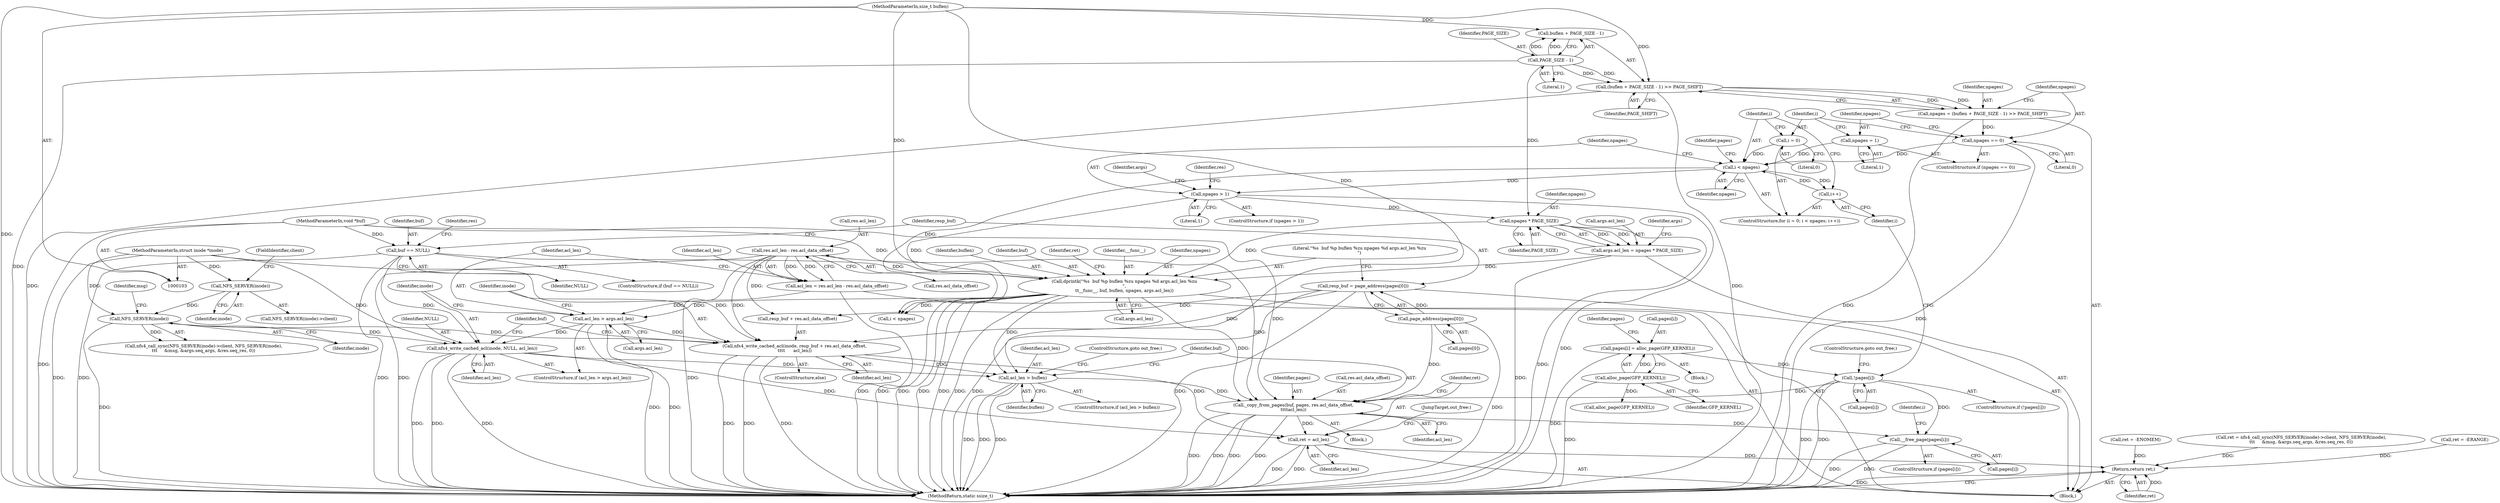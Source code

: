 digraph "0_linux_20e0fa98b751facf9a1101edaefbc19c82616a68@API" {
"1000278" [label="(Call,_copy_from_pages(buf, pages, res.acl_data_offset,\n\t\t\t\tacl_len))"];
"1000206" [label="(Call,dprintk(\"%s  buf %p buflen %zu npages %d args.acl_len %zu\n\",\n\t\t__func__, buf, buflen, npages, args.acl_len))"];
"1000192" [label="(Call,buf == NULL)"];
"1000105" [label="(MethodParameterIn,void *buf)"];
"1000106" [label="(MethodParameterIn,size_t buflen)"];
"1000183" [label="(Call,npages * PAGE_SIZE)"];
"1000163" [label="(Call,npages > 1)"];
"1000144" [label="(Call,i < npages)"];
"1000141" [label="(Call,i = 0)"];
"1000147" [label="(Call,i++)"];
"1000134" [label="(Call,npages == 0)"];
"1000124" [label="(Call,npages = (buflen + PAGE_SIZE - 1) >> PAGE_SHIFT)"];
"1000126" [label="(Call,(buflen + PAGE_SIZE - 1) >> PAGE_SHIFT)"];
"1000129" [label="(Call,PAGE_SIZE - 1)"];
"1000137" [label="(Call,npages = 1)"];
"1000179" [label="(Call,args.acl_len = npages * PAGE_SIZE)"];
"1000157" [label="(Call,!pages[i])"];
"1000150" [label="(Call,pages[i] = alloc_page(GFP_KERNEL))"];
"1000154" [label="(Call,alloc_page(GFP_KERNEL))"];
"1000202" [label="(Call,page_address(pages[0]))"];
"1000240" [label="(Call,res.acl_len - res.acl_data_offset)"];
"1000274" [label="(Call,acl_len > buflen)"];
"1000258" [label="(Call,nfs4_write_cached_acl(inode, resp_buf + res.acl_data_offset,\n\t\t\t\t      acl_len))"];
"1000222" [label="(Call,NFS_SERVER(inode))"];
"1000219" [label="(Call,NFS_SERVER(inode))"];
"1000104" [label="(MethodParameterIn,struct inode *inode)"];
"1000200" [label="(Call,resp_buf = page_address(pages[0]))"];
"1000248" [label="(Call,acl_len > args.acl_len)"];
"1000238" [label="(Call,acl_len = res.acl_len - res.acl_data_offset)"];
"1000253" [label="(Call,nfs4_write_cached_acl(inode, NULL, acl_len))"];
"1000285" [label="(Call,ret = acl_len)"];
"1000314" [label="(Return,return ret;)"];
"1000302" [label="(Call,__free_page(pages[i]))"];
"1000161" [label="(ControlStructure,goto out_free;)"];
"1000191" [label="(ControlStructure,if (buf == NULL))"];
"1000257" [label="(ControlStructure,else)"];
"1000284" [label="(Identifier,acl_len)"];
"1000149" [label="(Block,)"];
"1000217" [label="(Call,nfs4_call_sync(NFS_SERVER(inode)->client, NFS_SERVER(inode),\n\t\t\t     &msg, &args.seq_args, &res.seq_res, 0))"];
"1000180" [label="(Call,args.acl_len)"];
"1000297" [label="(Identifier,i)"];
"1000194" [label="(Identifier,NULL)"];
"1000255" [label="(Identifier,NULL)"];
"1000316" [label="(MethodReturn,static ssize_t)"];
"1000146" [label="(Identifier,npages)"];
"1000144" [label="(Call,i < npages)"];
"1000150" [label="(Call,pages[i] = alloc_page(GFP_KERNEL))"];
"1000145" [label="(Identifier,i)"];
"1000265" [label="(Identifier,acl_len)"];
"1000248" [label="(Call,acl_len > args.acl_len)"];
"1000154" [label="(Call,alloc_page(GFP_KERNEL))"];
"1000181" [label="(Identifier,args)"];
"1000151" [label="(Call,pages[i])"];
"1000126" [label="(Call,(buflen + PAGE_SIZE - 1) >> PAGE_SHIFT)"];
"1000147" [label="(Call,i++)"];
"1000256" [label="(Identifier,acl_len)"];
"1000278" [label="(Call,_copy_from_pages(buf, pages, res.acl_data_offset,\n\t\t\t\tacl_len))"];
"1000206" [label="(Call,dprintk(\"%s  buf %p buflen %zu npages %d args.acl_len %zu\n\",\n\t\t__func__, buf, buflen, npages, args.acl_len))"];
"1000132" [label="(Identifier,PAGE_SHIFT)"];
"1000285" [label="(Call,ret = acl_len)"];
"1000133" [label="(ControlStructure,if (npages == 0))"];
"1000139" [label="(Literal,1)"];
"1000137" [label="(Call,npages = 1)"];
"1000238" [label="(Call,acl_len = res.acl_len - res.acl_data_offset)"];
"1000165" [label="(Literal,1)"];
"1000159" [label="(Identifier,pages)"];
"1000239" [label="(Identifier,acl_len)"];
"1000183" [label="(Call,npages * PAGE_SIZE)"];
"1000141" [label="(Call,i = 0)"];
"1000244" [label="(Call,res.acl_data_offset)"];
"1000258" [label="(Call,nfs4_write_cached_acl(inode, resp_buf + res.acl_data_offset,\n\t\t\t\t      acl_len))"];
"1000202" [label="(Call,page_address(pages[0]))"];
"1000193" [label="(Identifier,buf)"];
"1000315" [label="(Identifier,ret)"];
"1000216" [label="(Identifier,ret)"];
"1000219" [label="(Call,NFS_SERVER(inode))"];
"1000156" [label="(ControlStructure,if (!pages[i]))"];
"1000314" [label="(Return,return ret;)"];
"1000127" [label="(Call,buflen + PAGE_SIZE - 1)"];
"1000293" [label="(Call,i < npages)"];
"1000267" [label="(Identifier,buf)"];
"1000207" [label="(Literal,\"%s  buf %p buflen %zu npages %d args.acl_len %zu\n\")"];
"1000277" [label="(ControlStructure,goto out_free;)"];
"1000188" [label="(Identifier,args)"];
"1000124" [label="(Call,npages = (buflen + PAGE_SIZE - 1) >> PAGE_SHIFT)"];
"1000192" [label="(Call,buf == NULL)"];
"1000185" [label="(Identifier,PAGE_SIZE)"];
"1000208" [label="(Identifier,__func__)"];
"1000171" [label="(Call,alloc_page(GFP_KERNEL))"];
"1000215" [label="(Call,ret = nfs4_call_sync(NFS_SERVER(inode)->client, NFS_SERVER(inode),\n\t\t\t     &msg, &args.seq_args, &res.seq_res, 0))"];
"1000247" [label="(ControlStructure,if (acl_len > args.acl_len))"];
"1000249" [label="(Identifier,acl_len)"];
"1000212" [label="(Call,args.acl_len)"];
"1000225" [label="(Identifier,msg)"];
"1000125" [label="(Identifier,npages)"];
"1000302" [label="(Call,__free_page(pages[i]))"];
"1000253" [label="(Call,nfs4_write_cached_acl(inode, NULL, acl_len))"];
"1000223" [label="(Identifier,inode)"];
"1000218" [label="(Call,NFS_SERVER(inode)->client)"];
"1000303" [label="(Call,pages[i])"];
"1000279" [label="(Identifier,buf)"];
"1000179" [label="(Call,args.acl_len = npages * PAGE_SIZE)"];
"1000250" [label="(Call,args.acl_len)"];
"1000280" [label="(Identifier,pages)"];
"1000241" [label="(Call,res.acl_len)"];
"1000221" [label="(FieldIdentifier,client)"];
"1000240" [label="(Call,res.acl_len - res.acl_data_offset)"];
"1000129" [label="(Call,PAGE_SIZE - 1)"];
"1000281" [label="(Call,res.acl_data_offset)"];
"1000260" [label="(Call,resp_buf + res.acl_data_offset)"];
"1000162" [label="(ControlStructure,if (npages > 1))"];
"1000211" [label="(Identifier,npages)"];
"1000184" [label="(Identifier,npages)"];
"1000148" [label="(Identifier,i)"];
"1000142" [label="(Identifier,i)"];
"1000288" [label="(JumpTarget,out_free:)"];
"1000169" [label="(Identifier,res)"];
"1000143" [label="(Literal,0)"];
"1000268" [label="(Block,)"];
"1000274" [label="(Call,acl_len > buflen)"];
"1000107" [label="(Block,)"];
"1000105" [label="(MethodParameterIn,void *buf)"];
"1000135" [label="(Identifier,npages)"];
"1000197" [label="(Identifier,res)"];
"1000164" [label="(Identifier,npages)"];
"1000138" [label="(Identifier,npages)"];
"1000210" [label="(Identifier,buflen)"];
"1000275" [label="(Identifier,acl_len)"];
"1000104" [label="(MethodParameterIn,struct inode *inode)"];
"1000155" [label="(Identifier,GFP_KERNEL)"];
"1000273" [label="(ControlStructure,if (acl_len > buflen))"];
"1000203" [label="(Call,pages[0])"];
"1000286" [label="(Identifier,ret)"];
"1000254" [label="(Identifier,inode)"];
"1000201" [label="(Identifier,resp_buf)"];
"1000163" [label="(Call,npages > 1)"];
"1000157" [label="(Call,!pages[i])"];
"1000136" [label="(Literal,0)"];
"1000269" [label="(Call,ret = -ERANGE)"];
"1000114" [label="(Call,ret = -ENOMEM)"];
"1000220" [label="(Identifier,inode)"];
"1000287" [label="(Identifier,acl_len)"];
"1000158" [label="(Call,pages[i])"];
"1000298" [label="(ControlStructure,if (pages[i]))"];
"1000200" [label="(Call,resp_buf = page_address(pages[0]))"];
"1000152" [label="(Identifier,pages)"];
"1000209" [label="(Identifier,buf)"];
"1000106" [label="(MethodParameterIn,size_t buflen)"];
"1000259" [label="(Identifier,inode)"];
"1000130" [label="(Identifier,PAGE_SIZE)"];
"1000140" [label="(ControlStructure,for (i = 0; i < npages; i++))"];
"1000134" [label="(Call,npages == 0)"];
"1000276" [label="(Identifier,buflen)"];
"1000222" [label="(Call,NFS_SERVER(inode))"];
"1000131" [label="(Literal,1)"];
"1000278" -> "1000268"  [label="AST: "];
"1000278" -> "1000284"  [label="CFG: "];
"1000279" -> "1000278"  [label="AST: "];
"1000280" -> "1000278"  [label="AST: "];
"1000281" -> "1000278"  [label="AST: "];
"1000284" -> "1000278"  [label="AST: "];
"1000286" -> "1000278"  [label="CFG: "];
"1000278" -> "1000316"  [label="DDG: "];
"1000278" -> "1000316"  [label="DDG: "];
"1000278" -> "1000316"  [label="DDG: "];
"1000278" -> "1000316"  [label="DDG: "];
"1000206" -> "1000278"  [label="DDG: "];
"1000105" -> "1000278"  [label="DDG: "];
"1000157" -> "1000278"  [label="DDG: "];
"1000202" -> "1000278"  [label="DDG: "];
"1000240" -> "1000278"  [label="DDG: "];
"1000274" -> "1000278"  [label="DDG: "];
"1000278" -> "1000285"  [label="DDG: "];
"1000278" -> "1000302"  [label="DDG: "];
"1000206" -> "1000107"  [label="AST: "];
"1000206" -> "1000212"  [label="CFG: "];
"1000207" -> "1000206"  [label="AST: "];
"1000208" -> "1000206"  [label="AST: "];
"1000209" -> "1000206"  [label="AST: "];
"1000210" -> "1000206"  [label="AST: "];
"1000211" -> "1000206"  [label="AST: "];
"1000212" -> "1000206"  [label="AST: "];
"1000216" -> "1000206"  [label="CFG: "];
"1000206" -> "1000316"  [label="DDG: "];
"1000206" -> "1000316"  [label="DDG: "];
"1000206" -> "1000316"  [label="DDG: "];
"1000206" -> "1000316"  [label="DDG: "];
"1000206" -> "1000316"  [label="DDG: "];
"1000192" -> "1000206"  [label="DDG: "];
"1000105" -> "1000206"  [label="DDG: "];
"1000106" -> "1000206"  [label="DDG: "];
"1000183" -> "1000206"  [label="DDG: "];
"1000179" -> "1000206"  [label="DDG: "];
"1000206" -> "1000248"  [label="DDG: "];
"1000206" -> "1000274"  [label="DDG: "];
"1000206" -> "1000293"  [label="DDG: "];
"1000192" -> "1000191"  [label="AST: "];
"1000192" -> "1000194"  [label="CFG: "];
"1000193" -> "1000192"  [label="AST: "];
"1000194" -> "1000192"  [label="AST: "];
"1000197" -> "1000192"  [label="CFG: "];
"1000201" -> "1000192"  [label="CFG: "];
"1000192" -> "1000316"  [label="DDG: "];
"1000192" -> "1000316"  [label="DDG: "];
"1000105" -> "1000192"  [label="DDG: "];
"1000192" -> "1000253"  [label="DDG: "];
"1000105" -> "1000103"  [label="AST: "];
"1000105" -> "1000316"  [label="DDG: "];
"1000106" -> "1000103"  [label="AST: "];
"1000106" -> "1000316"  [label="DDG: "];
"1000106" -> "1000126"  [label="DDG: "];
"1000106" -> "1000127"  [label="DDG: "];
"1000106" -> "1000274"  [label="DDG: "];
"1000183" -> "1000179"  [label="AST: "];
"1000183" -> "1000185"  [label="CFG: "];
"1000184" -> "1000183"  [label="AST: "];
"1000185" -> "1000183"  [label="AST: "];
"1000179" -> "1000183"  [label="CFG: "];
"1000183" -> "1000316"  [label="DDG: "];
"1000183" -> "1000179"  [label="DDG: "];
"1000183" -> "1000179"  [label="DDG: "];
"1000163" -> "1000183"  [label="DDG: "];
"1000129" -> "1000183"  [label="DDG: "];
"1000163" -> "1000162"  [label="AST: "];
"1000163" -> "1000165"  [label="CFG: "];
"1000164" -> "1000163"  [label="AST: "];
"1000165" -> "1000163"  [label="AST: "];
"1000169" -> "1000163"  [label="CFG: "];
"1000181" -> "1000163"  [label="CFG: "];
"1000163" -> "1000316"  [label="DDG: "];
"1000144" -> "1000163"  [label="DDG: "];
"1000163" -> "1000293"  [label="DDG: "];
"1000144" -> "1000140"  [label="AST: "];
"1000144" -> "1000146"  [label="CFG: "];
"1000145" -> "1000144"  [label="AST: "];
"1000146" -> "1000144"  [label="AST: "];
"1000152" -> "1000144"  [label="CFG: "];
"1000164" -> "1000144"  [label="CFG: "];
"1000141" -> "1000144"  [label="DDG: "];
"1000147" -> "1000144"  [label="DDG: "];
"1000134" -> "1000144"  [label="DDG: "];
"1000137" -> "1000144"  [label="DDG: "];
"1000144" -> "1000147"  [label="DDG: "];
"1000144" -> "1000293"  [label="DDG: "];
"1000141" -> "1000140"  [label="AST: "];
"1000141" -> "1000143"  [label="CFG: "];
"1000142" -> "1000141"  [label="AST: "];
"1000143" -> "1000141"  [label="AST: "];
"1000145" -> "1000141"  [label="CFG: "];
"1000147" -> "1000140"  [label="AST: "];
"1000147" -> "1000148"  [label="CFG: "];
"1000148" -> "1000147"  [label="AST: "];
"1000145" -> "1000147"  [label="CFG: "];
"1000134" -> "1000133"  [label="AST: "];
"1000134" -> "1000136"  [label="CFG: "];
"1000135" -> "1000134"  [label="AST: "];
"1000136" -> "1000134"  [label="AST: "];
"1000138" -> "1000134"  [label="CFG: "];
"1000142" -> "1000134"  [label="CFG: "];
"1000134" -> "1000316"  [label="DDG: "];
"1000124" -> "1000134"  [label="DDG: "];
"1000124" -> "1000107"  [label="AST: "];
"1000124" -> "1000126"  [label="CFG: "];
"1000125" -> "1000124"  [label="AST: "];
"1000126" -> "1000124"  [label="AST: "];
"1000135" -> "1000124"  [label="CFG: "];
"1000124" -> "1000316"  [label="DDG: "];
"1000126" -> "1000124"  [label="DDG: "];
"1000126" -> "1000124"  [label="DDG: "];
"1000126" -> "1000132"  [label="CFG: "];
"1000127" -> "1000126"  [label="AST: "];
"1000132" -> "1000126"  [label="AST: "];
"1000126" -> "1000316"  [label="DDG: "];
"1000126" -> "1000316"  [label="DDG: "];
"1000129" -> "1000126"  [label="DDG: "];
"1000129" -> "1000126"  [label="DDG: "];
"1000129" -> "1000127"  [label="AST: "];
"1000129" -> "1000131"  [label="CFG: "];
"1000130" -> "1000129"  [label="AST: "];
"1000131" -> "1000129"  [label="AST: "];
"1000127" -> "1000129"  [label="CFG: "];
"1000129" -> "1000316"  [label="DDG: "];
"1000129" -> "1000127"  [label="DDG: "];
"1000129" -> "1000127"  [label="DDG: "];
"1000137" -> "1000133"  [label="AST: "];
"1000137" -> "1000139"  [label="CFG: "];
"1000138" -> "1000137"  [label="AST: "];
"1000139" -> "1000137"  [label="AST: "];
"1000142" -> "1000137"  [label="CFG: "];
"1000179" -> "1000107"  [label="AST: "];
"1000180" -> "1000179"  [label="AST: "];
"1000188" -> "1000179"  [label="CFG: "];
"1000179" -> "1000316"  [label="DDG: "];
"1000157" -> "1000156"  [label="AST: "];
"1000157" -> "1000158"  [label="CFG: "];
"1000158" -> "1000157"  [label="AST: "];
"1000161" -> "1000157"  [label="CFG: "];
"1000148" -> "1000157"  [label="CFG: "];
"1000157" -> "1000316"  [label="DDG: "];
"1000157" -> "1000316"  [label="DDG: "];
"1000150" -> "1000157"  [label="DDG: "];
"1000157" -> "1000302"  [label="DDG: "];
"1000150" -> "1000149"  [label="AST: "];
"1000150" -> "1000154"  [label="CFG: "];
"1000151" -> "1000150"  [label="AST: "];
"1000154" -> "1000150"  [label="AST: "];
"1000159" -> "1000150"  [label="CFG: "];
"1000150" -> "1000316"  [label="DDG: "];
"1000154" -> "1000150"  [label="DDG: "];
"1000154" -> "1000155"  [label="CFG: "];
"1000155" -> "1000154"  [label="AST: "];
"1000154" -> "1000316"  [label="DDG: "];
"1000154" -> "1000171"  [label="DDG: "];
"1000202" -> "1000200"  [label="AST: "];
"1000202" -> "1000203"  [label="CFG: "];
"1000203" -> "1000202"  [label="AST: "];
"1000200" -> "1000202"  [label="CFG: "];
"1000202" -> "1000316"  [label="DDG: "];
"1000202" -> "1000200"  [label="DDG: "];
"1000240" -> "1000238"  [label="AST: "];
"1000240" -> "1000244"  [label="CFG: "];
"1000241" -> "1000240"  [label="AST: "];
"1000244" -> "1000240"  [label="AST: "];
"1000238" -> "1000240"  [label="CFG: "];
"1000240" -> "1000316"  [label="DDG: "];
"1000240" -> "1000316"  [label="DDG: "];
"1000240" -> "1000238"  [label="DDG: "];
"1000240" -> "1000238"  [label="DDG: "];
"1000240" -> "1000258"  [label="DDG: "];
"1000240" -> "1000260"  [label="DDG: "];
"1000274" -> "1000273"  [label="AST: "];
"1000274" -> "1000276"  [label="CFG: "];
"1000275" -> "1000274"  [label="AST: "];
"1000276" -> "1000274"  [label="AST: "];
"1000277" -> "1000274"  [label="CFG: "];
"1000279" -> "1000274"  [label="CFG: "];
"1000274" -> "1000316"  [label="DDG: "];
"1000274" -> "1000316"  [label="DDG: "];
"1000274" -> "1000316"  [label="DDG: "];
"1000258" -> "1000274"  [label="DDG: "];
"1000253" -> "1000274"  [label="DDG: "];
"1000258" -> "1000257"  [label="AST: "];
"1000258" -> "1000265"  [label="CFG: "];
"1000259" -> "1000258"  [label="AST: "];
"1000260" -> "1000258"  [label="AST: "];
"1000265" -> "1000258"  [label="AST: "];
"1000267" -> "1000258"  [label="CFG: "];
"1000258" -> "1000316"  [label="DDG: "];
"1000258" -> "1000316"  [label="DDG: "];
"1000258" -> "1000316"  [label="DDG: "];
"1000222" -> "1000258"  [label="DDG: "];
"1000104" -> "1000258"  [label="DDG: "];
"1000200" -> "1000258"  [label="DDG: "];
"1000248" -> "1000258"  [label="DDG: "];
"1000258" -> "1000285"  [label="DDG: "];
"1000222" -> "1000217"  [label="AST: "];
"1000222" -> "1000223"  [label="CFG: "];
"1000223" -> "1000222"  [label="AST: "];
"1000225" -> "1000222"  [label="CFG: "];
"1000222" -> "1000316"  [label="DDG: "];
"1000222" -> "1000217"  [label="DDG: "];
"1000219" -> "1000222"  [label="DDG: "];
"1000104" -> "1000222"  [label="DDG: "];
"1000222" -> "1000253"  [label="DDG: "];
"1000219" -> "1000218"  [label="AST: "];
"1000219" -> "1000220"  [label="CFG: "];
"1000220" -> "1000219"  [label="AST: "];
"1000221" -> "1000219"  [label="CFG: "];
"1000104" -> "1000219"  [label="DDG: "];
"1000104" -> "1000103"  [label="AST: "];
"1000104" -> "1000316"  [label="DDG: "];
"1000104" -> "1000253"  [label="DDG: "];
"1000200" -> "1000107"  [label="AST: "];
"1000201" -> "1000200"  [label="AST: "];
"1000207" -> "1000200"  [label="CFG: "];
"1000200" -> "1000316"  [label="DDG: "];
"1000200" -> "1000316"  [label="DDG: "];
"1000200" -> "1000260"  [label="DDG: "];
"1000248" -> "1000247"  [label="AST: "];
"1000248" -> "1000250"  [label="CFG: "];
"1000249" -> "1000248"  [label="AST: "];
"1000250" -> "1000248"  [label="AST: "];
"1000254" -> "1000248"  [label="CFG: "];
"1000259" -> "1000248"  [label="CFG: "];
"1000248" -> "1000316"  [label="DDG: "];
"1000248" -> "1000316"  [label="DDG: "];
"1000238" -> "1000248"  [label="DDG: "];
"1000248" -> "1000253"  [label="DDG: "];
"1000238" -> "1000107"  [label="AST: "];
"1000239" -> "1000238"  [label="AST: "];
"1000249" -> "1000238"  [label="CFG: "];
"1000238" -> "1000316"  [label="DDG: "];
"1000253" -> "1000247"  [label="AST: "];
"1000253" -> "1000256"  [label="CFG: "];
"1000254" -> "1000253"  [label="AST: "];
"1000255" -> "1000253"  [label="AST: "];
"1000256" -> "1000253"  [label="AST: "];
"1000267" -> "1000253"  [label="CFG: "];
"1000253" -> "1000316"  [label="DDG: "];
"1000253" -> "1000316"  [label="DDG: "];
"1000253" -> "1000316"  [label="DDG: "];
"1000253" -> "1000285"  [label="DDG: "];
"1000285" -> "1000107"  [label="AST: "];
"1000285" -> "1000287"  [label="CFG: "];
"1000286" -> "1000285"  [label="AST: "];
"1000287" -> "1000285"  [label="AST: "];
"1000288" -> "1000285"  [label="CFG: "];
"1000285" -> "1000316"  [label="DDG: "];
"1000285" -> "1000316"  [label="DDG: "];
"1000285" -> "1000314"  [label="DDG: "];
"1000314" -> "1000107"  [label="AST: "];
"1000314" -> "1000315"  [label="CFG: "];
"1000315" -> "1000314"  [label="AST: "];
"1000316" -> "1000314"  [label="CFG: "];
"1000314" -> "1000316"  [label="DDG: "];
"1000315" -> "1000314"  [label="DDG: "];
"1000215" -> "1000314"  [label="DDG: "];
"1000114" -> "1000314"  [label="DDG: "];
"1000269" -> "1000314"  [label="DDG: "];
"1000302" -> "1000298"  [label="AST: "];
"1000302" -> "1000303"  [label="CFG: "];
"1000303" -> "1000302"  [label="AST: "];
"1000297" -> "1000302"  [label="CFG: "];
"1000302" -> "1000316"  [label="DDG: "];
"1000302" -> "1000316"  [label="DDG: "];
}

